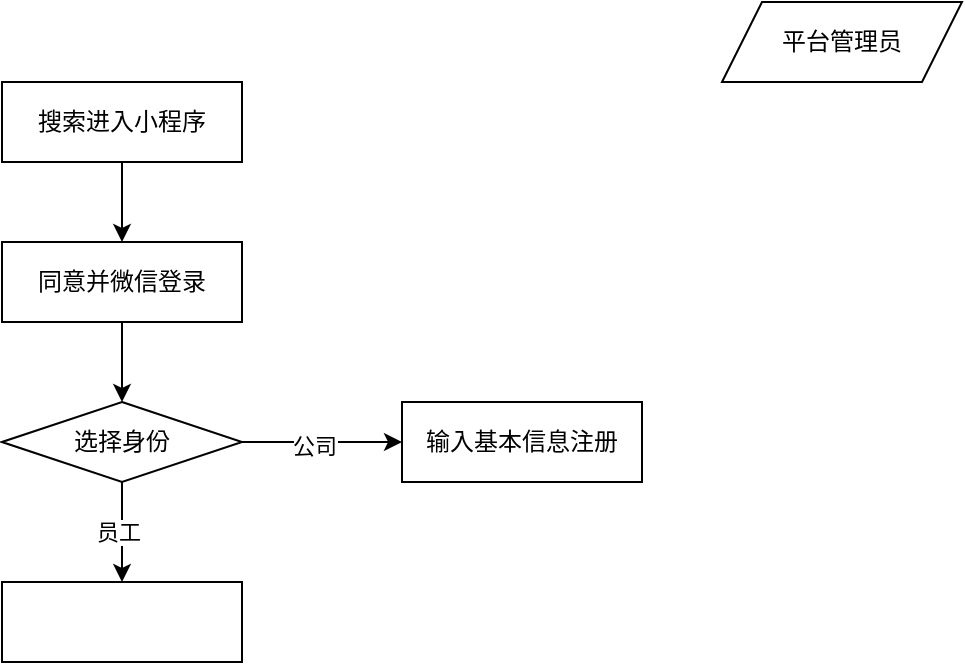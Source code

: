 <mxfile version="24.5.4" type="github">
  <diagram name="第 1 页" id="cQxQDzoEJIarQof34rgU">
    <mxGraphModel dx="1213" dy="627" grid="1" gridSize="10" guides="1" tooltips="1" connect="1" arrows="1" fold="1" page="1" pageScale="1" pageWidth="827" pageHeight="1169" math="0" shadow="0">
      <root>
        <mxCell id="0" />
        <mxCell id="1" parent="0" />
        <mxCell id="Hms7Tqz9vvrfwDXkqyMu-6" value="" style="edgeStyle=orthogonalEdgeStyle;rounded=0;orthogonalLoop=1;jettySize=auto;html=1;" edge="1" parent="1" source="Hms7Tqz9vvrfwDXkqyMu-18" target="Hms7Tqz9vvrfwDXkqyMu-5">
          <mxGeometry relative="1" as="geometry" />
        </mxCell>
        <mxCell id="Hms7Tqz9vvrfwDXkqyMu-1" value="搜索进入小程序" style="rounded=0;whiteSpace=wrap;html=1;" vertex="1" parent="1">
          <mxGeometry x="160" y="120" width="120" height="40" as="geometry" />
        </mxCell>
        <mxCell id="Hms7Tqz9vvrfwDXkqyMu-9" value="" style="edgeStyle=orthogonalEdgeStyle;rounded=0;orthogonalLoop=1;jettySize=auto;html=1;" edge="1" parent="1" source="Hms7Tqz9vvrfwDXkqyMu-5" target="Hms7Tqz9vvrfwDXkqyMu-8">
          <mxGeometry relative="1" as="geometry" />
        </mxCell>
        <mxCell id="Hms7Tqz9vvrfwDXkqyMu-10" value="公司" style="edgeLabel;html=1;align=center;verticalAlign=middle;resizable=0;points=[];" vertex="1" connectable="0" parent="Hms7Tqz9vvrfwDXkqyMu-9">
          <mxGeometry x="-0.108" y="-2" relative="1" as="geometry">
            <mxPoint as="offset" />
          </mxGeometry>
        </mxCell>
        <mxCell id="Hms7Tqz9vvrfwDXkqyMu-12" value="" style="edgeStyle=orthogonalEdgeStyle;rounded=0;orthogonalLoop=1;jettySize=auto;html=1;" edge="1" parent="1" source="Hms7Tqz9vvrfwDXkqyMu-5" target="Hms7Tqz9vvrfwDXkqyMu-11">
          <mxGeometry relative="1" as="geometry" />
        </mxCell>
        <mxCell id="Hms7Tqz9vvrfwDXkqyMu-13" value="员工" style="edgeLabel;html=1;align=center;verticalAlign=middle;resizable=0;points=[];" vertex="1" connectable="0" parent="Hms7Tqz9vvrfwDXkqyMu-12">
          <mxGeometry y="-2" relative="1" as="geometry">
            <mxPoint as="offset" />
          </mxGeometry>
        </mxCell>
        <mxCell id="Hms7Tqz9vvrfwDXkqyMu-5" value="选择身份" style="rhombus;whiteSpace=wrap;html=1;rounded=0;" vertex="1" parent="1">
          <mxGeometry x="160" y="280" width="120" height="40" as="geometry" />
        </mxCell>
        <mxCell id="Hms7Tqz9vvrfwDXkqyMu-8" value="输入基本信息注册" style="whiteSpace=wrap;html=1;rounded=0;" vertex="1" parent="1">
          <mxGeometry x="360" y="280" width="120" height="40" as="geometry" />
        </mxCell>
        <mxCell id="Hms7Tqz9vvrfwDXkqyMu-11" value="" style="whiteSpace=wrap;html=1;rounded=0;" vertex="1" parent="1">
          <mxGeometry x="160" y="370" width="120" height="40" as="geometry" />
        </mxCell>
        <mxCell id="Hms7Tqz9vvrfwDXkqyMu-15" value="平台管理员" style="shape=parallelogram;perimeter=parallelogramPerimeter;whiteSpace=wrap;html=1;fixedSize=1;" vertex="1" parent="1">
          <mxGeometry x="520" y="80" width="120" height="40" as="geometry" />
        </mxCell>
        <mxCell id="Hms7Tqz9vvrfwDXkqyMu-17" value="" style="edgeStyle=orthogonalEdgeStyle;rounded=0;orthogonalLoop=1;jettySize=auto;html=1;" edge="1" parent="1" source="Hms7Tqz9vvrfwDXkqyMu-1" target="Hms7Tqz9vvrfwDXkqyMu-18">
          <mxGeometry relative="1" as="geometry">
            <mxPoint x="220" y="160" as="sourcePoint" />
            <mxPoint x="220" y="200" as="targetPoint" />
          </mxGeometry>
        </mxCell>
        <mxCell id="Hms7Tqz9vvrfwDXkqyMu-18" value="同意并微信登录" style="rounded=0;whiteSpace=wrap;html=1;" vertex="1" parent="1">
          <mxGeometry x="160" y="200" width="120" height="40" as="geometry" />
        </mxCell>
      </root>
    </mxGraphModel>
  </diagram>
</mxfile>
